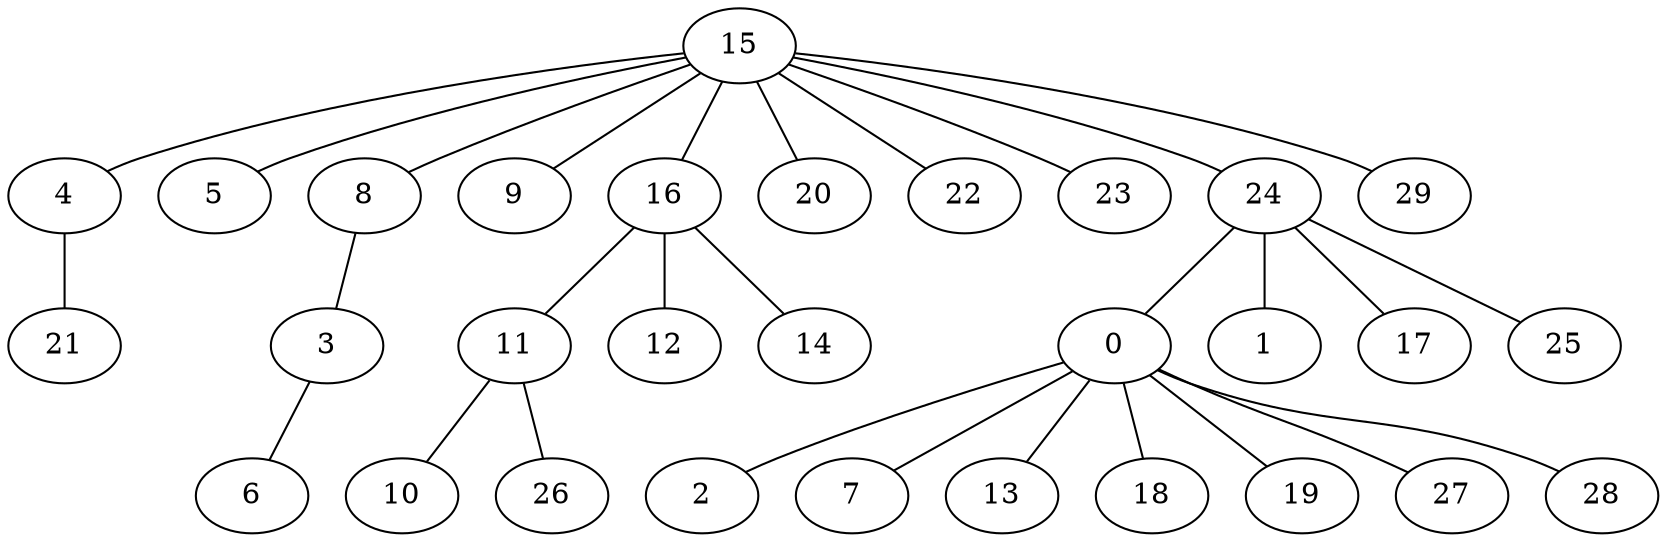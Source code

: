 graph G {
  15;
  4;
  5;
  8;
  9;
  16;
  20;
  22;
  23;
  24;
  29;
  21;
  3;
  11;
  12;
  14;
  0;
  1;
  17;
  25;
  6;
  10;
  26;
  2;
  7;
  13;
  18;
  19;
  27;
  28;
   15 -- 4;
   15 -- 5;
   15 -- 8;
   15 -- 9;
   15 -- 16;
   15 -- 20;
   15 -- 22;
   15 -- 23;
   15 -- 24;
   15 -- 29;
   4 -- 21;
   8 -- 3;
   16 -- 11;
   16 -- 12;
   16 -- 14;
   24 -- 0;
   24 -- 1;
   24 -- 17;
   24 -- 25;
   3 -- 6;
   11 -- 10;
   11 -- 26;
   0 -- 2;
   0 -- 7;
   0 -- 13;
   0 -- 18;
   0 -- 19;
   0 -- 27;
   0 -- 28;
}
